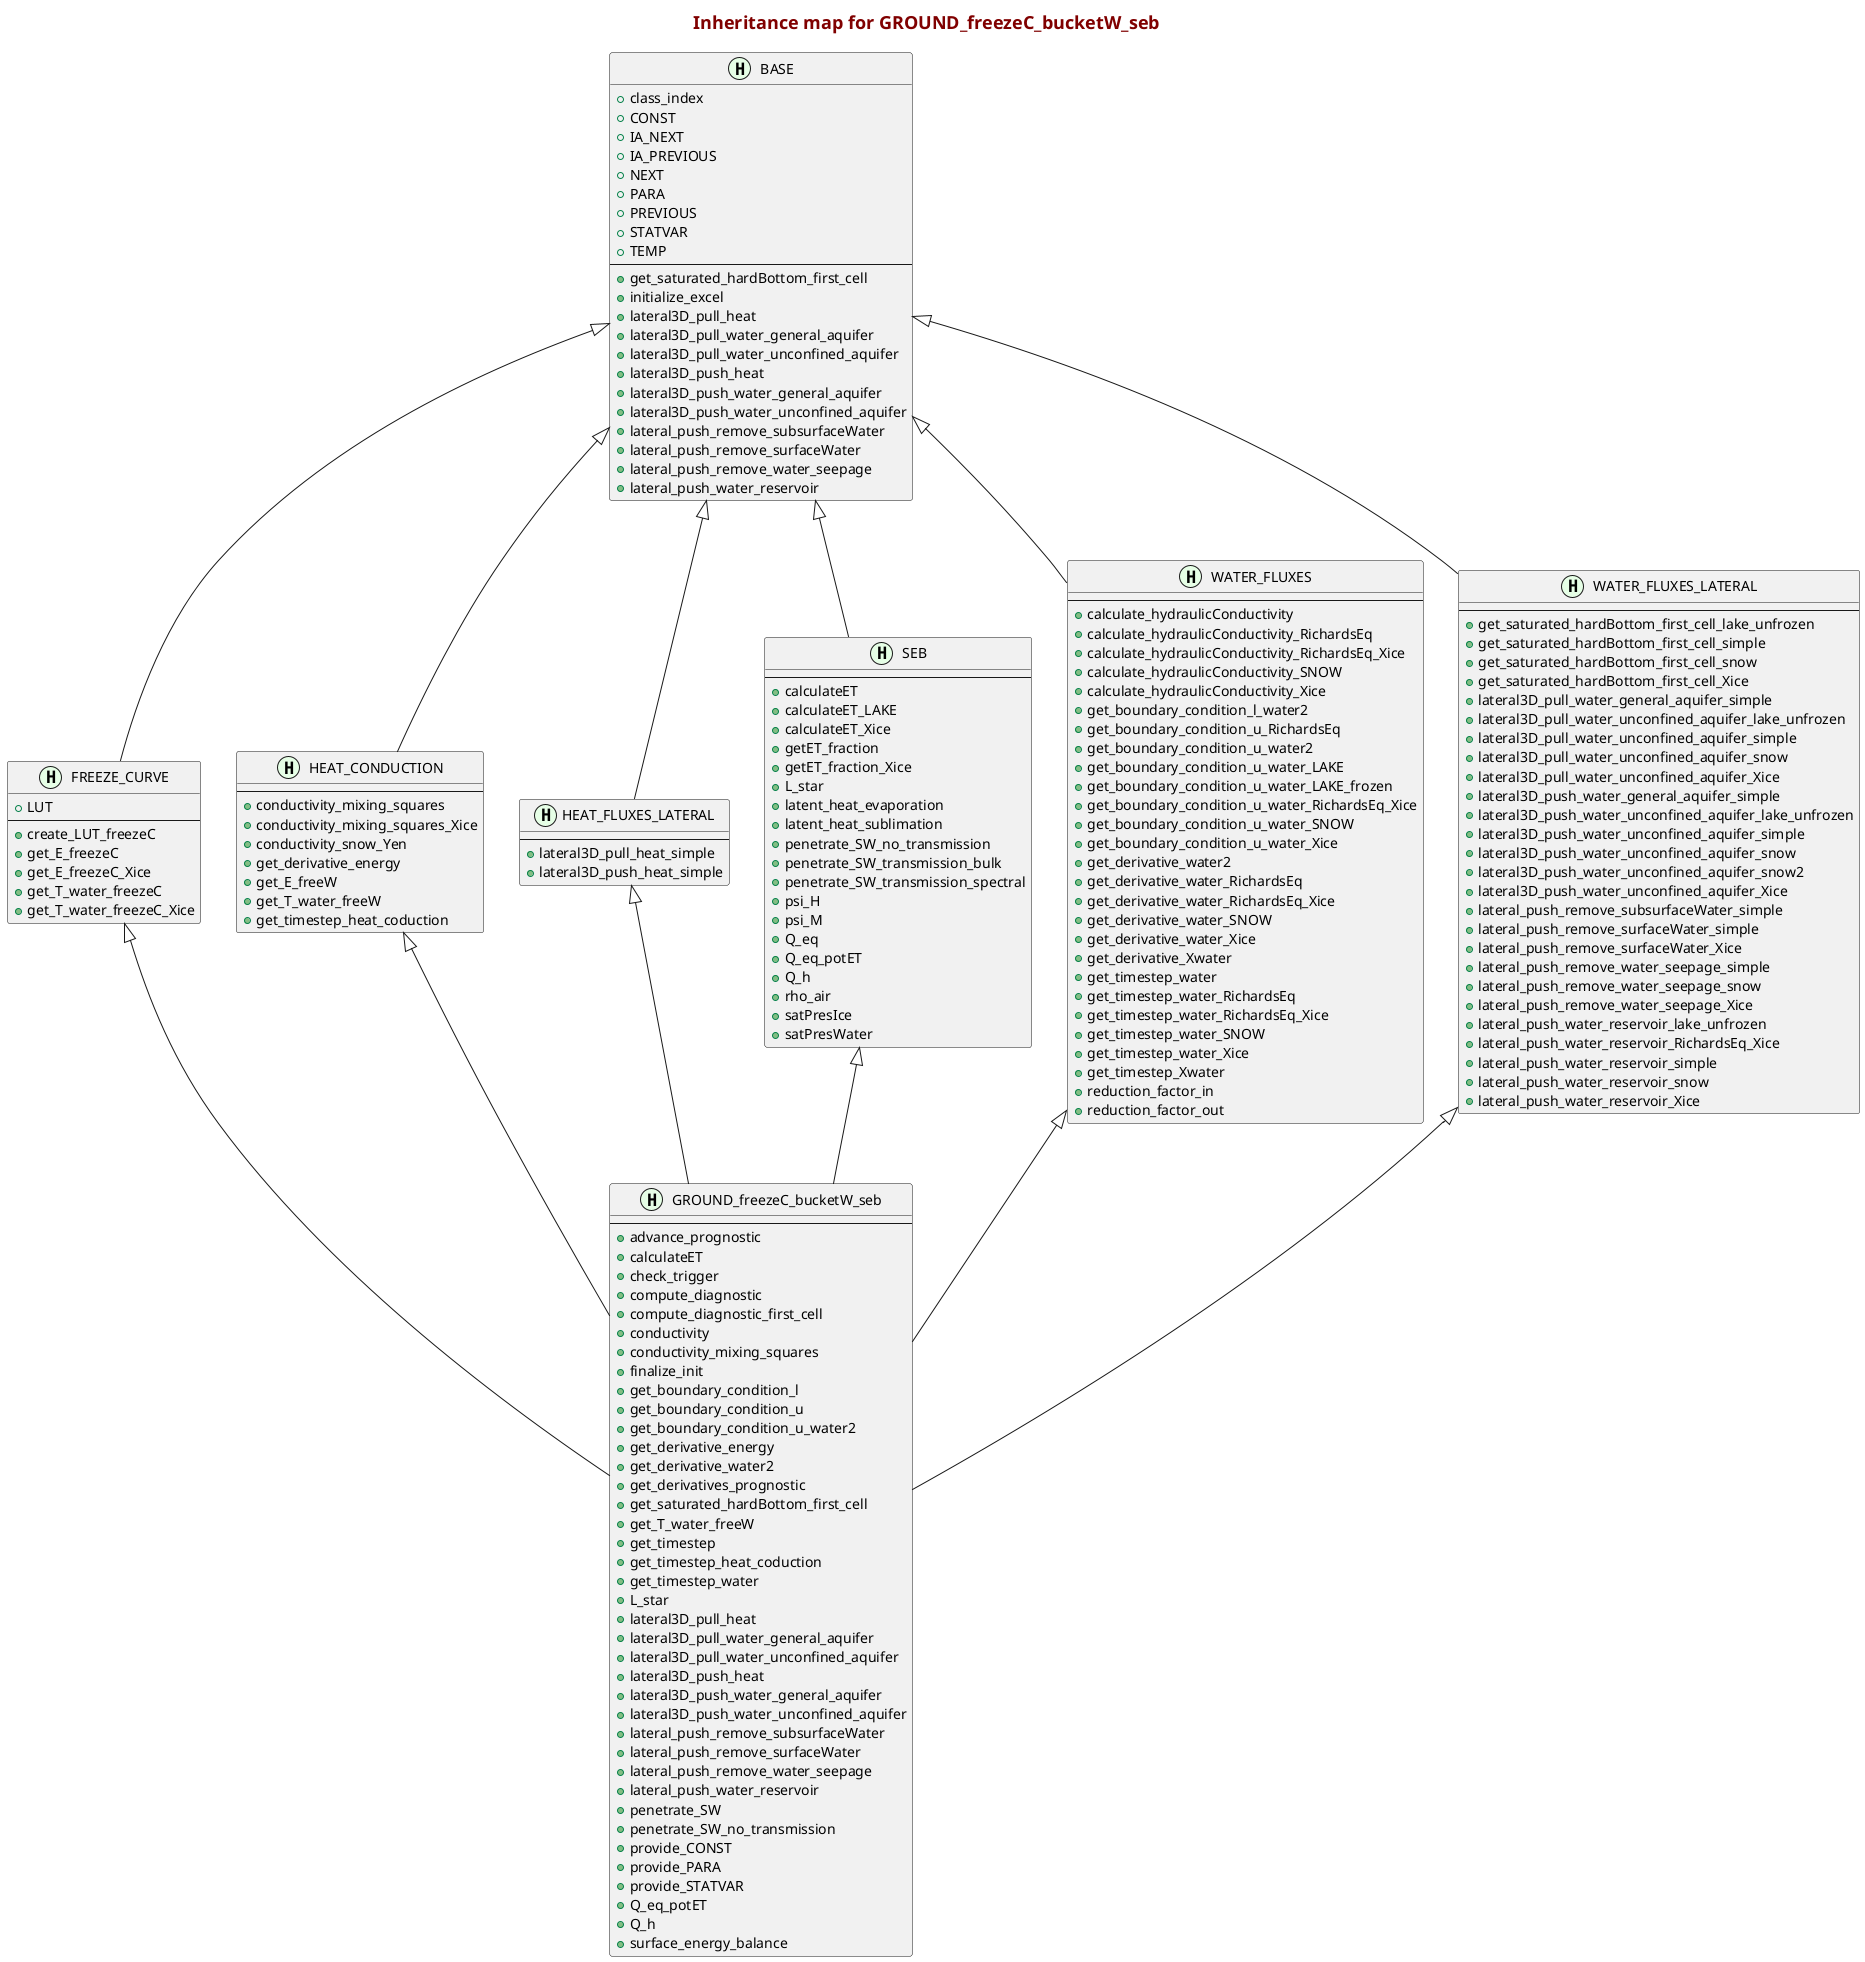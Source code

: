 @startuml
    skinparam {
    }
    title
        <font color=Maroon size=18>Inheritance map for GROUND_freezeC_bucketW_seb</font>
    end title
    class BASE <<(H,#E6FFE6)>> [[matlab:matlab.desktop.editor.openAndGoToLine('C:\thin\02_Code\Matlab\CryoGRID\202008_CryoGrid_NewOOP_GIT_CURRENT_THIN\modules\TIER_0_base\BASE.m',6);{No tooltip}]] {
        {field} + class_index [[[matlab:matlab.desktop.editor.openAndGoToLine('C:\thin\02_Code\Matlab\CryoGRID\202008_CryoGrid_NewOOP_GIT_CURRENT_THIN\modules\TIER_0_base\BASE.m',9);{No tooltip}]]]
        {field} + CONST [[[matlab:matlab.desktop.editor.openAndGoToLine('C:\thin\02_Code\Matlab\CryoGRID\202008_CryoGrid_NewOOP_GIT_CURRENT_THIN\modules\TIER_0_base\BASE.m',10);{No tooltip}]]]
        {field} + IA_NEXT [[[matlab:matlab.desktop.editor.openAndGoToLine('C:\thin\02_Code\Matlab\CryoGRID\202008_CryoGrid_NewOOP_GIT_CURRENT_THIN\modules\TIER_0_base\BASE.m',17);{No tooltip}]]]
        {field} + IA_PREVIOUS [[[matlab:matlab.desktop.editor.openAndGoToLine('C:\thin\02_Code\Matlab\CryoGRID\202008_CryoGrid_NewOOP_GIT_CURRENT_THIN\modules\TIER_0_base\BASE.m',16);{No tooltip}]]]
        {field} + NEXT [[[matlab:matlab.desktop.editor.openAndGoToLine('C:\thin\02_Code\Matlab\CryoGRID\202008_CryoGrid_NewOOP_GIT_CURRENT_THIN\modules\TIER_0_base\BASE.m',15);{No tooltip}]]]
        {field} + PARA [[[matlab:matlab.desktop.editor.openAndGoToLine('C:\thin\02_Code\Matlab\CryoGRID\202008_CryoGrid_NewOOP_GIT_CURRENT_THIN\modules\TIER_0_base\BASE.m',11);{No tooltip}]]]
        {field} + PREVIOUS [[[matlab:matlab.desktop.editor.openAndGoToLine('C:\thin\02_Code\Matlab\CryoGRID\202008_CryoGrid_NewOOP_GIT_CURRENT_THIN\modules\TIER_0_base\BASE.m',14);{No tooltip}]]]
        {field} + STATVAR [[[matlab:matlab.desktop.editor.openAndGoToLine('C:\thin\02_Code\Matlab\CryoGRID\202008_CryoGrid_NewOOP_GIT_CURRENT_THIN\modules\TIER_0_base\BASE.m',12);{No tooltip}]]]
        {field} + TEMP [[[matlab:matlab.desktop.editor.openAndGoToLine('C:\thin\02_Code\Matlab\CryoGRID\202008_CryoGrid_NewOOP_GIT_CURRENT_THIN\modules\TIER_0_base\BASE.m',13);{No tooltip}]]]
        ---
        {method} + get_saturated_hardBottom_first_cell  [[[matlab:matlab.desktop.editor.openAndGoToFunction('C:\thin\02_Code\Matlab\CryoGRID\202008_CryoGrid_NewOOP_GIT_CURRENT_THIN\modules\TIER_0_base\BASE.m','get_saturated_hardBottom_first_cell');{No tooltip}]]]
        {method} + initialize_excel  [[[matlab:matlab.desktop.editor.openAndGoToFunction('C:\thin\02_Code\Matlab\CryoGRID\202008_CryoGrid_NewOOP_GIT_CURRENT_THIN\modules\TIER_0_base\BASE.m','initialize_excel');{No tooltip}]]]
        {method} + lateral3D_pull_heat  [[[matlab:matlab.desktop.editor.openAndGoToFunction('C:\thin\02_Code\Matlab\CryoGRID\202008_CryoGrid_NewOOP_GIT_CURRENT_THIN\modules\TIER_0_base\BASE.m','lateral3D_pull_heat');{No tooltip}]]]
        {method} + lateral3D_pull_water_general_aquifer  [[[matlab:matlab.desktop.editor.openAndGoToFunction('C:\thin\02_Code\Matlab\CryoGRID\202008_CryoGrid_NewOOP_GIT_CURRENT_THIN\modules\TIER_0_base\BASE.m','lateral3D_pull_water_general_aquifer');{No tooltip}]]]
        {method} + lateral3D_pull_water_unconfined_aquifer  [[[matlab:matlab.desktop.editor.openAndGoToFunction('C:\thin\02_Code\Matlab\CryoGRID\202008_CryoGrid_NewOOP_GIT_CURRENT_THIN\modules\TIER_0_base\BASE.m','lateral3D_pull_water_unconfined_aquifer');{No tooltip}]]]
        {method} + lateral3D_push_heat  [[[matlab:matlab.desktop.editor.openAndGoToFunction('C:\thin\02_Code\Matlab\CryoGRID\202008_CryoGrid_NewOOP_GIT_CURRENT_THIN\modules\TIER_0_base\BASE.m','lateral3D_push_heat');{No tooltip}]]]
        {method} + lateral3D_push_water_general_aquifer  [[[matlab:matlab.desktop.editor.openAndGoToFunction('C:\thin\02_Code\Matlab\CryoGRID\202008_CryoGrid_NewOOP_GIT_CURRENT_THIN\modules\TIER_0_base\BASE.m','lateral3D_push_water_general_aquifer');{No tooltip}]]]
        {method} + lateral3D_push_water_unconfined_aquifer  [[[matlab:matlab.desktop.editor.openAndGoToFunction('C:\thin\02_Code\Matlab\CryoGRID\202008_CryoGrid_NewOOP_GIT_CURRENT_THIN\modules\TIER_0_base\BASE.m','lateral3D_push_water_unconfined_aquifer');{No tooltip}]]]
        {method} + lateral_push_remove_subsurfaceWater  [[[matlab:matlab.desktop.editor.openAndGoToFunction('C:\thin\02_Code\Matlab\CryoGRID\202008_CryoGrid_NewOOP_GIT_CURRENT_THIN\modules\TIER_0_base\BASE.m','lateral_push_remove_subsurfaceWater');{No tooltip}]]]
        {method} + lateral_push_remove_surfaceWater  [[[matlab:matlab.desktop.editor.openAndGoToFunction('C:\thin\02_Code\Matlab\CryoGRID\202008_CryoGrid_NewOOP_GIT_CURRENT_THIN\modules\TIER_0_base\BASE.m','lateral_push_remove_surfaceWater');{No tooltip}]]]
        {method} + lateral_push_remove_water_seepage  [[[matlab:matlab.desktop.editor.openAndGoToFunction('C:\thin\02_Code\Matlab\CryoGRID\202008_CryoGrid_NewOOP_GIT_CURRENT_THIN\modules\TIER_0_base\BASE.m','lateral_push_remove_water_seepage');{No tooltip}]]]
        {method} + lateral_push_water_reservoir  [[[matlab:matlab.desktop.editor.openAndGoToFunction('C:\thin\02_Code\Matlab\CryoGRID\202008_CryoGrid_NewOOP_GIT_CURRENT_THIN\modules\TIER_0_base\BASE.m','lateral_push_water_reservoir');{No tooltip}]]]
    }
    class FREEZE_CURVE <<(H,#E6FFE6)>> [[matlab:matlab.desktop.editor.openAndGoToLine('C:\thin\02_Code\Matlab\CryoGRID\202008_CryoGrid_NewOOP_GIT_CURRENT_THIN\modules\TIER_1_processes\FREEZE_CURVE.m',8);{No tooltip}]] {
        {field} + LUT [[[matlab:matlab.desktop.editor.openAndGoToLine('C:\thin\02_Code\Matlab\CryoGRID\202008_CryoGrid_NewOOP_GIT_CURRENT_THIN\modules\TIER_1_processes\FREEZE_CURVE.m',12);{No tooltip}]]]
        ---
        {method} + create_LUT_freezeC  [[[matlab:matlab.desktop.editor.openAndGoToFunction('C:\thin\02_Code\Matlab\CryoGRID\202008_CryoGrid_NewOOP_GIT_CURRENT_THIN\modules\TIER_1_processes\FREEZE_CURVE.m','create_LUT_freezeC');{No tooltip}]]]
        {method} + get_E_freezeC  [[[matlab:matlab.desktop.editor.openAndGoToFunction('C:\thin\02_Code\Matlab\CryoGRID\202008_CryoGrid_NewOOP_GIT_CURRENT_THIN\modules\TIER_1_processes\FREEZE_CURVE.m','get_E_freezeC');{No tooltip}]]]
        {method} + get_E_freezeC_Xice  [[[matlab:matlab.desktop.editor.openAndGoToFunction('C:\thin\02_Code\Matlab\CryoGRID\202008_CryoGrid_NewOOP_GIT_CURRENT_THIN\modules\TIER_1_processes\FREEZE_CURVE.m','get_E_freezeC_Xice');{No tooltip}]]]
        {method} + get_T_water_freezeC  [[[matlab:matlab.desktop.editor.openAndGoToFunction('C:\thin\02_Code\Matlab\CryoGRID\202008_CryoGrid_NewOOP_GIT_CURRENT_THIN\modules\TIER_1_processes\FREEZE_CURVE.m','get_T_water_freezeC');{No tooltip}]]]
        {method} + get_T_water_freezeC_Xice  [[[matlab:matlab.desktop.editor.openAndGoToFunction('C:\thin\02_Code\Matlab\CryoGRID\202008_CryoGrid_NewOOP_GIT_CURRENT_THIN\modules\TIER_1_processes\FREEZE_CURVE.m','get_T_water_freezeC_Xice');{No tooltip}]]]
    }
    class GROUND_freezeC_bucketW_seb <<(H,#E6FFE6)>> [[matlab:matlab.desktop.editor.openAndGoToLine('C:\thin\02_Code\Matlab\CryoGRID\202008_CryoGrid_NewOOP_GIT_CURRENT_THIN\modules\TIER_2_full_classes\GROUND_freezeC_bucketW_seb.m',8);{No tooltip}]] {
        ---
        {method} + advance_prognostic  [[[matlab:matlab.desktop.editor.openAndGoToFunction('C:\thin\02_Code\Matlab\CryoGRID\202008_CryoGrid_NewOOP_GIT_CURRENT_THIN\modules\TIER_2_full_classes\GROUND_freezeC_bucketW_seb.m','advance_prognostic');{No tooltip}]]]
        {method} + calculateET  [[[matlab:matlab.desktop.editor.openAndGoToFunction('C:\thin\02_Code\Matlab\CryoGRID\202008_CryoGrid_NewOOP_GIT_CURRENT_THIN\modules\TIER_2_full_classes\GROUND_freezeC_bucketW_seb.m','calculateET');{No tooltip}]]]
        {method} + check_trigger  [[[matlab:matlab.desktop.editor.openAndGoToFunction('C:\thin\02_Code\Matlab\CryoGRID\202008_CryoGrid_NewOOP_GIT_CURRENT_THIN\modules\TIER_2_full_classes\GROUND_freezeC_bucketW_seb.m','check_trigger');{do nothing}]]]
        {method} + compute_diagnostic  [[[matlab:matlab.desktop.editor.openAndGoToFunction('C:\thin\02_Code\Matlab\CryoGRID\202008_CryoGrid_NewOOP_GIT_CURRENT_THIN\modules\TIER_2_full_classes\GROUND_freezeC_bucketW_seb.m','compute_diagnostic');{No tooltip}]]]
        {method} + compute_diagnostic_first_cell  [[[matlab:matlab.desktop.editor.openAndGoToFunction('C:\thin\02_Code\Matlab\CryoGRID\202008_CryoGrid_NewOOP_GIT_CURRENT_THIN\modules\TIER_2_full_classes\GROUND_freezeC_bucketW_seb.m','compute_diagnostic_first_cell');{No tooltip}]]]
        {method} + conductivity  [[[matlab:matlab.desktop.editor.openAndGoToFunction('C:\thin\02_Code\Matlab\CryoGRID\202008_CryoGrid_NewOOP_GIT_CURRENT_THIN\modules\TIER_2_full_classes\GROUND_freezeC_bucketW_seb.m','conductivity');{No tooltip}]]]
        {method} + conductivity_mixing_squares  [[[matlab:matlab.desktop.editor.openAndGoToFunction('C:\thin\02_Code\Matlab\CryoGRID\202008_CryoGrid_NewOOP_GIT_CURRENT_THIN\modules\TIER_2_full_classes\GROUND_freezeC_bucketW_seb.m','conductivity_mixing_squares');{No tooltip}]]]
        {method} + finalize_init  [[[matlab:matlab.desktop.editor.openAndGoToFunction('C:\thin\02_Code\Matlab\CryoGRID\202008_CryoGrid_NewOOP_GIT_CURRENT_THIN\modules\TIER_2_full_classes\GROUND_freezeC_bucketW_seb.m','finalize_init');{No tooltip}]]]
        {method} + get_boundary_condition_l  [[[matlab:matlab.desktop.editor.openAndGoToFunction('C:\thin\02_Code\Matlab\CryoGRID\202008_CryoGrid_NewOOP_GIT_CURRENT_THIN\modules\TIER_2_full_classes\GROUND_freezeC_bucketW_seb.m','get_boundary_condition_l');{No tooltip}]]]
        {method} + get_boundary_condition_u  [[[matlab:matlab.desktop.editor.openAndGoToFunction('C:\thin\02_Code\Matlab\CryoGRID\202008_CryoGrid_NewOOP_GIT_CURRENT_THIN\modules\TIER_2_full_classes\GROUND_freezeC_bucketW_seb.m','get_boundary_condition_u');{No tooltip}]]]
        {method} + get_boundary_condition_u_water2  [[[matlab:matlab.desktop.editor.openAndGoToFunction('C:\thin\02_Code\Matlab\CryoGRID\202008_CryoGrid_NewOOP_GIT_CURRENT_THIN\modules\TIER_2_full_classes\GROUND_freezeC_bucketW_seb.m','get_boundary_condition_u_water2');{No tooltip}]]]
        {method} + get_derivative_energy  [[[matlab:matlab.desktop.editor.openAndGoToFunction('C:\thin\02_Code\Matlab\CryoGRID\202008_CryoGrid_NewOOP_GIT_CURRENT_THIN\modules\TIER_2_full_classes\GROUND_freezeC_bucketW_seb.m','get_derivative_energy');{No tooltip}]]]
        {method} + get_derivative_water2  [[[matlab:matlab.desktop.editor.openAndGoToFunction('C:\thin\02_Code\Matlab\CryoGRID\202008_CryoGrid_NewOOP_GIT_CURRENT_THIN\modules\TIER_2_full_classes\GROUND_freezeC_bucketW_seb.m','get_derivative_water2');{No tooltip}]]]
        {method} + get_derivatives_prognostic  [[[matlab:matlab.desktop.editor.openAndGoToFunction('C:\thin\02_Code\Matlab\CryoGRID\202008_CryoGrid_NewOOP_GIT_CURRENT_THIN\modules\TIER_2_full_classes\GROUND_freezeC_bucketW_seb.m','get_derivatives_prognostic');{No tooltip}]]]
        {method} + get_saturated_hardBottom_first_cell  [[[matlab:matlab.desktop.editor.openAndGoToFunction('C:\thin\02_Code\Matlab\CryoGRID\202008_CryoGrid_NewOOP_GIT_CURRENT_THIN\modules\TIER_2_full_classes\GROUND_freezeC_bucketW_seb.m','get_saturated_hardBottom_first_cell');{No tooltip}]]]
        {method} + get_T_water_freeW  [[[matlab:matlab.desktop.editor.openAndGoToFunction('C:\thin\02_Code\Matlab\CryoGRID\202008_CryoGrid_NewOOP_GIT_CURRENT_THIN\modules\TIER_2_full_classes\GROUND_freezeC_bucketW_seb.m','get_T_water_freeW');{No tooltip}]]]
        {method} + get_timestep  [[[matlab:matlab.desktop.editor.openAndGoToFunction('C:\thin\02_Code\Matlab\CryoGRID\202008_CryoGrid_NewOOP_GIT_CURRENT_THIN\modules\TIER_2_full_classes\GROUND_freezeC_bucketW_seb.m','get_timestep');{No tooltip}]]]
        {method} + get_timestep_heat_coduction  [[[matlab:matlab.desktop.editor.openAndGoToFunction('C:\thin\02_Code\Matlab\CryoGRID\202008_CryoGrid_NewOOP_GIT_CURRENT_THIN\modules\TIER_2_full_classes\GROUND_freezeC_bucketW_seb.m','get_timestep_heat_coduction');{No tooltip}]]]
        {method} + get_timestep_water  [[[matlab:matlab.desktop.editor.openAndGoToFunction('C:\thin\02_Code\Matlab\CryoGRID\202008_CryoGrid_NewOOP_GIT_CURRENT_THIN\modules\TIER_2_full_classes\GROUND_freezeC_bucketW_seb.m','get_timestep_water');{No tooltip}]]]
        {method} + L_star  [[[matlab:matlab.desktop.editor.openAndGoToFunction('C:\thin\02_Code\Matlab\CryoGRID\202008_CryoGrid_NewOOP_GIT_CURRENT_THIN\modules\TIER_2_full_classes\GROUND_freezeC_bucketW_seb.m','L_star');{No tooltip}]]]
        {method} + lateral3D_pull_heat  [[[matlab:matlab.desktop.editor.openAndGoToFunction('C:\thin\02_Code\Matlab\CryoGRID\202008_CryoGrid_NewOOP_GIT_CURRENT_THIN\modules\TIER_2_full_classes\GROUND_freezeC_bucketW_seb.m','lateral3D_pull_heat');{No tooltip}]]]
        {method} + lateral3D_pull_water_general_aquifer  [[[matlab:matlab.desktop.editor.openAndGoToFunction('C:\thin\02_Code\Matlab\CryoGRID\202008_CryoGrid_NewOOP_GIT_CURRENT_THIN\modules\TIER_2_full_classes\GROUND_freezeC_bucketW_seb.m','lateral3D_pull_water_general_aquifer');{No tooltip}]]]
        {method} + lateral3D_pull_water_unconfined_aquifer  [[[matlab:matlab.desktop.editor.openAndGoToFunction('C:\thin\02_Code\Matlab\CryoGRID\202008_CryoGrid_NewOOP_GIT_CURRENT_THIN\modules\TIER_2_full_classes\GROUND_freezeC_bucketW_seb.m','lateral3D_pull_water_unconfined_aquifer');{No tooltip}]]]
        {method} + lateral3D_push_heat  [[[matlab:matlab.desktop.editor.openAndGoToFunction('C:\thin\02_Code\Matlab\CryoGRID\202008_CryoGrid_NewOOP_GIT_CURRENT_THIN\modules\TIER_2_full_classes\GROUND_freezeC_bucketW_seb.m','lateral3D_push_heat');{No tooltip}]]]
        {method} + lateral3D_push_water_general_aquifer  [[[matlab:matlab.desktop.editor.openAndGoToFunction('C:\thin\02_Code\Matlab\CryoGRID\202008_CryoGrid_NewOOP_GIT_CURRENT_THIN\modules\TIER_2_full_classes\GROUND_freezeC_bucketW_seb.m','lateral3D_push_water_general_aquifer');{No tooltip}]]]
        {method} + lateral3D_push_water_unconfined_aquifer  [[[matlab:matlab.desktop.editor.openAndGoToFunction('C:\thin\02_Code\Matlab\CryoGRID\202008_CryoGrid_NewOOP_GIT_CURRENT_THIN\modules\TIER_2_full_classes\GROUND_freezeC_bucketW_seb.m','lateral3D_push_water_unconfined_aquifer');{No tooltip}]]]
        {method} + lateral_push_remove_subsurfaceWater  [[[matlab:matlab.desktop.editor.openAndGoToFunction('C:\thin\02_Code\Matlab\CryoGRID\202008_CryoGrid_NewOOP_GIT_CURRENT_THIN\modules\TIER_2_full_classes\GROUND_freezeC_bucketW_seb.m','lateral_push_remove_subsurfaceWater');{No tooltip}]]]
        {method} + lateral_push_remove_surfaceWater  [[[matlab:matlab.desktop.editor.openAndGoToFunction('C:\thin\02_Code\Matlab\CryoGRID\202008_CryoGrid_NewOOP_GIT_CURRENT_THIN\modules\TIER_2_full_classes\GROUND_freezeC_bucketW_seb.m','lateral_push_remove_surfaceWater');{No tooltip}]]]
        {method} + lateral_push_remove_water_seepage  [[[matlab:matlab.desktop.editor.openAndGoToFunction('C:\thin\02_Code\Matlab\CryoGRID\202008_CryoGrid_NewOOP_GIT_CURRENT_THIN\modules\TIER_2_full_classes\GROUND_freezeC_bucketW_seb.m','lateral_push_remove_water_seepage');{No tooltip}]]]
        {method} + lateral_push_water_reservoir  [[[matlab:matlab.desktop.editor.openAndGoToFunction('C:\thin\02_Code\Matlab\CryoGRID\202008_CryoGrid_NewOOP_GIT_CURRENT_THIN\modules\TIER_2_full_classes\GROUND_freezeC_bucketW_seb.m','lateral_push_water_reservoir');{No tooltip}]]]
        {method} + penetrate_SW  [[[matlab:matlab.desktop.editor.openAndGoToFunction('C:\thin\02_Code\Matlab\CryoGRID\202008_CryoGrid_NewOOP_GIT_CURRENT_THIN\modules\TIER_2_full_classes\GROUND_freezeC_bucketW_seb.m','penetrate_SW');{No tooltip}]]]
        {method} + penetrate_SW_no_transmission  [[[matlab:matlab.desktop.editor.openAndGoToFunction('C:\thin\02_Code\Matlab\CryoGRID\202008_CryoGrid_NewOOP_GIT_CURRENT_THIN\modules\TIER_2_full_classes\GROUND_freezeC_bucketW_seb.m','penetrate_SW_no_transmission');{No tooltip}]]]
        {method} + provide_CONST  [[[matlab:matlab.desktop.editor.openAndGoToFunction('C:\thin\02_Code\Matlab\CryoGRID\202008_CryoGrid_NewOOP_GIT_CURRENT_THIN\modules\TIER_2_full_classes\GROUND_freezeC_bucketW_seb.m','provide_CONST');{No tooltip}]]]
        {method} + provide_PARA  [[[matlab:matlab.desktop.editor.openAndGoToFunction('C:\thin\02_Code\Matlab\CryoGRID\202008_CryoGrid_NewOOP_GIT_CURRENT_THIN\modules\TIER_2_full_classes\GROUND_freezeC_bucketW_seb.m','provide_PARA');{No tooltip}]]]
        {method} + provide_STATVAR  [[[matlab:matlab.desktop.editor.openAndGoToFunction('C:\thin\02_Code\Matlab\CryoGRID\202008_CryoGrid_NewOOP_GIT_CURRENT_THIN\modules\TIER_2_full_classes\GROUND_freezeC_bucketW_seb.m','provide_STATVAR');{No tooltip}]]]
        {method} + Q_eq_potET  [[[matlab:matlab.desktop.editor.openAndGoToFunction('C:\thin\02_Code\Matlab\CryoGRID\202008_CryoGrid_NewOOP_GIT_CURRENT_THIN\modules\TIER_2_full_classes\GROUND_freezeC_bucketW_seb.m','Q_eq_potET');{No tooltip}]]]
        {method} + Q_h  [[[matlab:matlab.desktop.editor.openAndGoToFunction('C:\thin\02_Code\Matlab\CryoGRID\202008_CryoGrid_NewOOP_GIT_CURRENT_THIN\modules\TIER_2_full_classes\GROUND_freezeC_bucketW_seb.m','Q_h');{No tooltip}]]]
        {method} + surface_energy_balance  [[[matlab:matlab.desktop.editor.openAndGoToFunction('C:\thin\02_Code\Matlab\CryoGRID\202008_CryoGrid_NewOOP_GIT_CURRENT_THIN\modules\TIER_2_full_classes\GROUND_freezeC_bucketW_seb.m','surface_energy_balance');{No tooltip}]]]
    }
    class HEAT_CONDUCTION <<(H,#E6FFE6)>> [[matlab:matlab.desktop.editor.openAndGoToLine('C:\thin\02_Code\Matlab\CryoGRID\202008_CryoGrid_NewOOP_GIT_CURRENT_THIN\modules\TIER_1_processes\HEAT_CONDUCTION.m',8);{No tooltip}]] {
        ---
        {method} + conductivity_mixing_squares  [[[matlab:matlab.desktop.editor.openAndGoToFunction('C:\thin\02_Code\Matlab\CryoGRID\202008_CryoGrid_NewOOP_GIT_CURRENT_THIN\modules\TIER_1_processes\HEAT_CONDUCTION.m','conductivity_mixing_squares');{No tooltip}]]]
        {method} + conductivity_mixing_squares_Xice  [[[matlab:matlab.desktop.editor.openAndGoToFunction('C:\thin\02_Code\Matlab\CryoGRID\202008_CryoGrid_NewOOP_GIT_CURRENT_THIN\modules\TIER_1_processes\HEAT_CONDUCTION.m','conductivity_mixing_squares_Xice');{No tooltip}]]]
        {method} + conductivity_snow_Yen  [[[matlab:matlab.desktop.editor.openAndGoToFunction('C:\thin\02_Code\Matlab\CryoGRID\202008_CryoGrid_NewOOP_GIT_CURRENT_THIN\modules\TIER_1_processes\HEAT_CONDUCTION.m','conductivity_snow_Yen');{No tooltip}]]]
        {method} + get_derivative_energy  [[[matlab:matlab.desktop.editor.openAndGoToFunction('C:\thin\02_Code\Matlab\CryoGRID\202008_CryoGrid_NewOOP_GIT_CURRENT_THIN\modules\TIER_1_processes\HEAT_CONDUCTION.m','get_derivative_energy');{No tooltip}]]]
        {method} + get_E_freeW  [[[matlab:matlab.desktop.editor.openAndGoToFunction('C:\thin\02_Code\Matlab\CryoGRID\202008_CryoGrid_NewOOP_GIT_CURRENT_THIN\modules\TIER_1_processes\HEAT_CONDUCTION.m','get_E_freeW');{No tooltip}]]]
        {method} + get_T_water_freeW  [[[matlab:matlab.desktop.editor.openAndGoToFunction('C:\thin\02_Code\Matlab\CryoGRID\202008_CryoGrid_NewOOP_GIT_CURRENT_THIN\modules\TIER_1_processes\HEAT_CONDUCTION.m','get_T_water_freeW');{No tooltip}]]]
        {method} + get_timestep_heat_coduction  [[[matlab:matlab.desktop.editor.openAndGoToFunction('C:\thin\02_Code\Matlab\CryoGRID\202008_CryoGrid_NewOOP_GIT_CURRENT_THIN\modules\TIER_1_processes\HEAT_CONDUCTION.m','get_timestep_heat_coduction');{No tooltip}]]]
    }
    class HEAT_FLUXES_LATERAL <<(H,#E6FFE6)>> [[matlab:matlab.desktop.editor.openAndGoToLine('C:\thin\02_Code\Matlab\CryoGRID\202008_CryoGrid_NewOOP_GIT_CURRENT_THIN\modules\TIER_1_processes\HEAT_FLUXES_LATERAL.m',8);{No tooltip}]] {
        ---
        {method} + lateral3D_pull_heat_simple  [[[matlab:matlab.desktop.editor.openAndGoToFunction('C:\thin\02_Code\Matlab\CryoGRID\202008_CryoGrid_NewOOP_GIT_CURRENT_THIN\modules\TIER_1_processes\HEAT_FLUXES_LATERAL.m','lateral3D_pull_heat_simple');{No tooltip}]]]
        {method} + lateral3D_push_heat_simple  [[[matlab:matlab.desktop.editor.openAndGoToFunction('C:\thin\02_Code\Matlab\CryoGRID\202008_CryoGrid_NewOOP_GIT_CURRENT_THIN\modules\TIER_1_processes\HEAT_FLUXES_LATERAL.m','lateral3D_push_heat_simple');{No tooltip}]]]
    }
    class SEB <<(H,#E6FFE6)>> [[matlab:matlab.desktop.editor.openAndGoToLine('C:\thin\02_Code\Matlab\CryoGRID\202008_CryoGrid_NewOOP_GIT_CURRENT_THIN\modules\TIER_1_processes\SEB.m',8);{No tooltip}]] {
        ---
        {method} + calculateET  [[[matlab:matlab.desktop.editor.openAndGoToFunction('C:\thin\02_Code\Matlab\CryoGRID\202008_CryoGrid_NewOOP_GIT_CURRENT_THIN\modules\TIER_1_processes\SEB.m','calculateET');{No tooltip}]]]
        {method} + calculateET_LAKE  [[[matlab:matlab.desktop.editor.openAndGoToFunction('C:\thin\02_Code\Matlab\CryoGRID\202008_CryoGrid_NewOOP_GIT_CURRENT_THIN\modules\TIER_1_processes\SEB.m','calculateET_LAKE');{No tooltip}]]]
        {method} + calculateET_Xice  [[[matlab:matlab.desktop.editor.openAndGoToFunction('C:\thin\02_Code\Matlab\CryoGRID\202008_CryoGrid_NewOOP_GIT_CURRENT_THIN\modules\TIER_1_processes\SEB.m','calculateET_Xice');{No tooltip}]]]
        {method} + getET_fraction  [[[matlab:matlab.desktop.editor.openAndGoToFunction('C:\thin\02_Code\Matlab\CryoGRID\202008_CryoGrid_NewOOP_GIT_CURRENT_THIN\modules\TIER_1_processes\SEB.m','getET_fraction');{waterC = seb.STATVAR.waterIce ./ seb.STATVAR.layerThick ./ max(1e-20, seb.STATVAR.area); %area can get zero if the area of SNOW CHILD is 100%}]]]
        {method} + getET_fraction_Xice  [[[matlab:matlab.desktop.editor.openAndGoToFunction('C:\thin\02_Code\Matlab\CryoGRID\202008_CryoGrid_NewOOP_GIT_CURRENT_THIN\modules\TIER_1_processes\SEB.m','getET_fraction_Xice');{No tooltip}]]]
        {method} + L_star  [[[matlab:matlab.desktop.editor.openAndGoToFunction('C:\thin\02_Code\Matlab\CryoGRID\202008_CryoGrid_NewOOP_GIT_CURRENT_THIN\modules\TIER_1_processes\SEB.m','L_star');{No tooltip}]]]
        {method} + latent_heat_evaporation  [[[matlab:matlab.desktop.editor.openAndGoToFunction('C:\thin\02_Code\Matlab\CryoGRID\202008_CryoGrid_NewOOP_GIT_CURRENT_THIN\modules\TIER_1_processes\SEB.m','latent_heat_evaporation');{No tooltip}]]]
        {method} + latent_heat_sublimation  [[[matlab:matlab.desktop.editor.openAndGoToFunction('C:\thin\02_Code\Matlab\CryoGRID\202008_CryoGrid_NewOOP_GIT_CURRENT_THIN\modules\TIER_1_processes\SEB.m','latent_heat_sublimation');{No tooltip}]]]
        {method} + penetrate_SW_no_transmission  [[[matlab:matlab.desktop.editor.openAndGoToFunction('C:\thin\02_Code\Matlab\CryoGRID\202008_CryoGrid_NewOOP_GIT_CURRENT_THIN\modules\TIER_1_processes\SEB.m','penetrate_SW_no_transmission');{No tooltip}]]]
        {method} + penetrate_SW_transmission_bulk  [[[matlab:matlab.desktop.editor.openAndGoToFunction('C:\thin\02_Code\Matlab\CryoGRID\202008_CryoGrid_NewOOP_GIT_CURRENT_THIN\modules\TIER_1_processes\SEB.m','penetrate_SW_transmission_bulk');{S_up and S_down can in principle be spectrally resolved when provided as}]]]
        {method} + penetrate_SW_transmission_spectral  [[[matlab:matlab.desktop.editor.openAndGoToFunction('C:\thin\02_Code\Matlab\CryoGRID\202008_CryoGrid_NewOOP_GIT_CURRENT_THIN\modules\TIER_1_processes\SEB.m','penetrate_SW_transmission_spectral');{S_up and S_down are spectrally resolved when provided as}]]]
        {method} + psi_H  [[[matlab:matlab.desktop.editor.openAndGoToFunction('C:\thin\02_Code\Matlab\CryoGRID\202008_CryoGrid_NewOOP_GIT_CURRENT_THIN\modules\TIER_1_processes\SEB.m','psi_H');{No tooltip}]]]
        {method} + psi_M  [[[matlab:matlab.desktop.editor.openAndGoToFunction('C:\thin\02_Code\Matlab\CryoGRID\202008_CryoGrid_NewOOP_GIT_CURRENT_THIN\modules\TIER_1_processes\SEB.m','psi_M');{No tooltip}]]]
        {method} + Q_eq  [[[matlab:matlab.desktop.editor.openAndGoToFunction('C:\thin\02_Code\Matlab\CryoGRID\202008_CryoGrid_NewOOP_GIT_CURRENT_THIN\modules\TIER_1_processes\SEB.m','Q_eq');{No tooltip}]]]
        {method} + Q_eq_potET  [[[matlab:matlab.desktop.editor.openAndGoToFunction('C:\thin\02_Code\Matlab\CryoGRID\202008_CryoGrid_NewOOP_GIT_CURRENT_THIN\modules\TIER_1_processes\SEB.m','Q_eq_potET');{No tooltip}]]]
        {method} + Q_h  [[[matlab:matlab.desktop.editor.openAndGoToFunction('C:\thin\02_Code\Matlab\CryoGRID\202008_CryoGrid_NewOOP_GIT_CURRENT_THIN\modules\TIER_1_processes\SEB.m','Q_h');{No tooltip}]]]
        {method} + rho_air  [[[matlab:matlab.desktop.editor.openAndGoToFunction('C:\thin\02_Code\Matlab\CryoGRID\202008_CryoGrid_NewOOP_GIT_CURRENT_THIN\modules\TIER_1_processes\SEB.m','rho_air');{No tooltip}]]]
        {method} + satPresIce  [[[matlab:matlab.desktop.editor.openAndGoToFunction('C:\thin\02_Code\Matlab\CryoGRID\202008_CryoGrid_NewOOP_GIT_CURRENT_THIN\modules\TIER_1_processes\SEB.m','satPresIce');{No tooltip}]]]
        {method} + satPresWater  [[[matlab:matlab.desktop.editor.openAndGoToFunction('C:\thin\02_Code\Matlab\CryoGRID\202008_CryoGrid_NewOOP_GIT_CURRENT_THIN\modules\TIER_1_processes\SEB.m','satPresWater');{No tooltip}]]]
    }
    class WATER_FLUXES <<(H,#E6FFE6)>> [[matlab:matlab.desktop.editor.openAndGoToLine('C:\thin\02_Code\Matlab\CryoGRID\202008_CryoGrid_NewOOP_GIT_CURRENT_THIN\modules\TIER_1_processes\WATER_FLUXES.m',6);{No tooltip}]] {
        ---
        {method} + calculate_hydraulicConductivity  [[[matlab:matlab.desktop.editor.openAndGoToFunction('C:\thin\02_Code\Matlab\CryoGRID\202008_CryoGrid_NewOOP_GIT_CURRENT_THIN\modules\TIER_1_processes\WATER_FLUXES.m','calculate_hydraulicConductivity');{No tooltip}]]]
        {method} + calculate_hydraulicConductivity_RichardsEq  [[[matlab:matlab.desktop.editor.openAndGoToFunction('C:\thin\02_Code\Matlab\CryoGRID\202008_CryoGrid_NewOOP_GIT_CURRENT_THIN\modules\TIER_1_processes\WATER_FLUXES.m','calculate_hydraulicConductivity_RichardsEq');{No tooltip}]]]
        {method} + calculate_hydraulicConductivity_RichardsEq_Xice  [[[matlab:matlab.desktop.editor.openAndGoToFunction('C:\thin\02_Code\Matlab\CryoGRID\202008_CryoGrid_NewOOP_GIT_CURRENT_THIN\modules\TIER_1_processes\WATER_FLUXES.m','calculate_hydraulicConductivity_RichardsEq_Xice');{No tooltip}]]]
        {method} + calculate_hydraulicConductivity_SNOW  [[[matlab:matlab.desktop.editor.openAndGoToFunction('C:\thin\02_Code\Matlab\CryoGRID\202008_CryoGrid_NewOOP_GIT_CURRENT_THIN\modules\TIER_1_processes\WATER_FLUXES.m','calculate_hydraulicConductivity_SNOW');{No tooltip}]]]
        {method} + calculate_hydraulicConductivity_Xice  [[[matlab:matlab.desktop.editor.openAndGoToFunction('C:\thin\02_Code\Matlab\CryoGRID\202008_CryoGrid_NewOOP_GIT_CURRENT_THIN\modules\TIER_1_processes\WATER_FLUXES.m','calculate_hydraulicConductivity_Xice');{No tooltip}]]]
        {method} + get_boundary_condition_l_water2  [[[matlab:matlab.desktop.editor.openAndGoToFunction('C:\thin\02_Code\Matlab\CryoGRID\202008_CryoGrid_NewOOP_GIT_CURRENT_THIN\modules\TIER_1_processes\WATER_FLUXES.m','get_boundary_condition_l_water2');{No tooltip}]]]
        {method} + get_boundary_condition_u_RichardsEq  [[[matlab:matlab.desktop.editor.openAndGoToFunction('C:\thin\02_Code\Matlab\CryoGRID\202008_CryoGrid_NewOOP_GIT_CURRENT_THIN\modules\TIER_1_processes\WATER_FLUXES.m','get_boundary_condition_u_RichardsEq');{No tooltip}]]]
        {method} + get_boundary_condition_u_water2  [[[matlab:matlab.desktop.editor.openAndGoToFunction('C:\thin\02_Code\Matlab\CryoGRID\202008_CryoGrid_NewOOP_GIT_CURRENT_THIN\modules\TIER_1_processes\WATER_FLUXES.m','get_boundary_condition_u_water2');{No tooltip}]]]
        {method} + get_boundary_condition_u_water_LAKE  [[[matlab:matlab.desktop.editor.openAndGoToFunction('C:\thin\02_Code\Matlab\CryoGRID\202008_CryoGrid_NewOOP_GIT_CURRENT_THIN\modules\TIER_1_processes\WATER_FLUXES.m','get_boundary_condition_u_water_LAKE');{No tooltip}]]]
        {method} + get_boundary_condition_u_water_LAKE_frozen  [[[matlab:matlab.desktop.editor.openAndGoToFunction('C:\thin\02_Code\Matlab\CryoGRID\202008_CryoGrid_NewOOP_GIT_CURRENT_THIN\modules\TIER_1_processes\WATER_FLUXES.m','get_boundary_condition_u_water_LAKE_frozen');{No tooltip}]]]
        {method} + get_boundary_condition_u_water_RichardsEq_Xice  [[[matlab:matlab.desktop.editor.openAndGoToFunction('C:\thin\02_Code\Matlab\CryoGRID\202008_CryoGrid_NewOOP_GIT_CURRENT_THIN\modules\TIER_1_processes\WATER_FLUXES.m','get_boundary_condition_u_water_RichardsEq_Xice');{No tooltip}]]]
        {method} + get_boundary_condition_u_water_SNOW  [[[matlab:matlab.desktop.editor.openAndGoToFunction('C:\thin\02_Code\Matlab\CryoGRID\202008_CryoGrid_NewOOP_GIT_CURRENT_THIN\modules\TIER_1_processes\WATER_FLUXES.m','get_boundary_condition_u_water_SNOW');{No tooltip}]]]
        {method} + get_boundary_condition_u_water_Xice  [[[matlab:matlab.desktop.editor.openAndGoToFunction('C:\thin\02_Code\Matlab\CryoGRID\202008_CryoGrid_NewOOP_GIT_CURRENT_THIN\modules\TIER_1_processes\WATER_FLUXES.m','get_boundary_condition_u_water_Xice');{No tooltip}]]]
        {method} + get_derivative_water2  [[[matlab:matlab.desktop.editor.openAndGoToFunction('C:\thin\02_Code\Matlab\CryoGRID\202008_CryoGrid_NewOOP_GIT_CURRENT_THIN\modules\TIER_1_processes\WATER_FLUXES.m','get_derivative_water2');{No tooltip}]]]
        {method} + get_derivative_water_RichardsEq  [[[matlab:matlab.desktop.editor.openAndGoToFunction('C:\thin\02_Code\Matlab\CryoGRID\202008_CryoGrid_NewOOP_GIT_CURRENT_THIN\modules\TIER_1_processes\WATER_FLUXES.m','get_derivative_water_RichardsEq');{No tooltip}]]]
        {method} + get_derivative_water_RichardsEq_Xice  [[[matlab:matlab.desktop.editor.openAndGoToFunction('C:\thin\02_Code\Matlab\CryoGRID\202008_CryoGrid_NewOOP_GIT_CURRENT_THIN\modules\TIER_1_processes\WATER_FLUXES.m','get_derivative_water_RichardsEq_Xice');{No tooltip}]]]
        {method} + get_derivative_water_SNOW  [[[matlab:matlab.desktop.editor.openAndGoToFunction('C:\thin\02_Code\Matlab\CryoGRID\202008_CryoGrid_NewOOP_GIT_CURRENT_THIN\modules\TIER_1_processes\WATER_FLUXES.m','get_derivative_water_SNOW');{No tooltip}]]]
        {method} + get_derivative_water_Xice  [[[matlab:matlab.desktop.editor.openAndGoToFunction('C:\thin\02_Code\Matlab\CryoGRID\202008_CryoGrid_NewOOP_GIT_CURRENT_THIN\modules\TIER_1_processes\WATER_FLUXES.m','get_derivative_water_Xice');{No tooltip}]]]
        {method} + get_derivative_Xwater  [[[matlab:matlab.desktop.editor.openAndGoToFunction('C:\thin\02_Code\Matlab\CryoGRID\202008_CryoGrid_NewOOP_GIT_CURRENT_THIN\modules\TIER_1_processes\WATER_FLUXES.m','get_derivative_Xwater');{saturation = ground.STATVAR.Xwater ./ ground.STATVAR.area ./ (ground.PARA.hydraulicConductivity .* ground.PARA.dt_max);}]]]
        {method} + get_timestep_water  [[[matlab:matlab.desktop.editor.openAndGoToFunction('C:\thin\02_Code\Matlab\CryoGRID\202008_CryoGrid_NewOOP_GIT_CURRENT_THIN\modules\TIER_1_processes\WATER_FLUXES.m','get_timestep_water');{outflow + inflow}]]]
        {method} + get_timestep_water_RichardsEq  [[[matlab:matlab.desktop.editor.openAndGoToFunction('C:\thin\02_Code\Matlab\CryoGRID\202008_CryoGrid_NewOOP_GIT_CURRENT_THIN\modules\TIER_1_processes\WATER_FLUXES.m','get_timestep_water_RichardsEq');{no negative values and no overtopping}]]]
        {method} + get_timestep_water_RichardsEq_Xice  [[[matlab:matlab.desktop.editor.openAndGoToFunction('C:\thin\02_Code\Matlab\CryoGRID\202008_CryoGrid_NewOOP_GIT_CURRENT_THIN\modules\TIER_1_processes\WATER_FLUXES.m','get_timestep_water_RichardsEq_Xice');{no negative values and no overtopping}]]]
        {method} + get_timestep_water_SNOW  [[[matlab:matlab.desktop.editor.openAndGoToFunction('C:\thin\02_Code\Matlab\CryoGRID\202008_CryoGrid_NewOOP_GIT_CURRENT_THIN\modules\TIER_1_processes\WATER_FLUXES.m','get_timestep_water_SNOW');{outflow + inflow}]]]
        {method} + get_timestep_water_Xice  [[[matlab:matlab.desktop.editor.openAndGoToFunction('C:\thin\02_Code\Matlab\CryoGRID\202008_CryoGrid_NewOOP_GIT_CURRENT_THIN\modules\TIER_1_processes\WATER_FLUXES.m','get_timestep_water_Xice');{outflow + inflow}]]]
        {method} + get_timestep_Xwater  [[[matlab:matlab.desktop.editor.openAndGoToFunction('C:\thin\02_Code\Matlab\CryoGRID\202008_CryoGrid_NewOOP_GIT_CURRENT_THIN\modules\TIER_1_processes\WATER_FLUXES.m','get_timestep_Xwater');{only outflow}]]]
        {method} + reduction_factor_in  [[[matlab:matlab.desktop.editor.openAndGoToFunction('C:\thin\02_Code\Matlab\CryoGRID\202008_CryoGrid_NewOOP_GIT_CURRENT_THIN\modules\TIER_1_processes\WATER_FLUXES.m','reduction_factor_in');{No tooltip}]]]
        {method} + reduction_factor_out  [[[matlab:matlab.desktop.editor.openAndGoToFunction('C:\thin\02_Code\Matlab\CryoGRID\202008_CryoGrid_NewOOP_GIT_CURRENT_THIN\modules\TIER_1_processes\WATER_FLUXES.m','reduction_factor_out');{No tooltip}]]]
    }
    class WATER_FLUXES_LATERAL <<(H,#E6FFE6)>> [[matlab:matlab.desktop.editor.openAndGoToLine('C:\thin\02_Code\Matlab\CryoGRID\202008_CryoGrid_NewOOP_GIT_CURRENT_THIN\modules\TIER_1_processes\WATER_FLUXES_LATERAL.m',8);{No tooltip}]] {
        ---
        {method} + get_saturated_hardBottom_first_cell_lake_unfrozen  [[[matlab:matlab.desktop.editor.openAndGoToFunction('C:\thin\02_Code\Matlab\CryoGRID\202008_CryoGrid_NewOOP_GIT_CURRENT_THIN\modules\TIER_1_processes\WATER_FLUXES_LATERAL.m','get_saturated_hardBottom_first_cell_lake_unfrozen');{No tooltip}]]]
        {method} + get_saturated_hardBottom_first_cell_simple  [[[matlab:matlab.desktop.editor.openAndGoToFunction('C:\thin\02_Code\Matlab\CryoGRID\202008_CryoGrid_NewOOP_GIT_CURRENT_THIN\modules\TIER_1_processes\WATER_FLUXES_LATERAL.m','get_saturated_hardBottom_first_cell_simple');{No tooltip}]]]
        {method} + get_saturated_hardBottom_first_cell_snow  [[[matlab:matlab.desktop.editor.openAndGoToFunction('C:\thin\02_Code\Matlab\CryoGRID\202008_CryoGrid_NewOOP_GIT_CURRENT_THIN\modules\TIER_1_processes\WATER_FLUXES_LATERAL.m','get_saturated_hardBottom_first_cell_snow');{No tooltip}]]]
        {method} + get_saturated_hardBottom_first_cell_Xice  [[[matlab:matlab.desktop.editor.openAndGoToFunction('C:\thin\02_Code\Matlab\CryoGRID\202008_CryoGrid_NewOOP_GIT_CURRENT_THIN\modules\TIER_1_processes\WATER_FLUXES_LATERAL.m','get_saturated_hardBottom_first_cell_Xice');{No tooltip}]]]
        {method} + lateral3D_pull_water_general_aquifer_simple  [[[matlab:matlab.desktop.editor.openAndGoToFunction('C:\thin\02_Code\Matlab\CryoGRID\202008_CryoGrid_NewOOP_GIT_CURRENT_THIN\modules\TIER_1_processes\WATER_FLUXES_LATERAL.m','lateral3D_pull_water_general_aquifer_simple');{No tooltip}]]]
        {method} + lateral3D_pull_water_unconfined_aquifer_lake_unfrozen  [[[matlab:matlab.desktop.editor.openAndGoToFunction('C:\thin\02_Code\Matlab\CryoGRID\202008_CryoGrid_NewOOP_GIT_CURRENT_THIN\modules\TIER_1_processes\WATER_FLUXES_LATERAL.m','lateral3D_pull_water_unconfined_aquifer_lake_unfrozen');{No tooltip}]]]
        {method} + lateral3D_pull_water_unconfined_aquifer_simple  [[[matlab:matlab.desktop.editor.openAndGoToFunction('C:\thin\02_Code\Matlab\CryoGRID\202008_CryoGrid_NewOOP_GIT_CURRENT_THIN\modules\TIER_1_processes\WATER_FLUXES_LATERAL.m','lateral3D_pull_water_unconfined_aquifer_simple');{No tooltip}]]]
        {method} + lateral3D_pull_water_unconfined_aquifer_snow  [[[matlab:matlab.desktop.editor.openAndGoToFunction('C:\thin\02_Code\Matlab\CryoGRID\202008_CryoGrid_NewOOP_GIT_CURRENT_THIN\modules\TIER_1_processes\WATER_FLUXES_LATERAL.m','lateral3D_pull_water_unconfined_aquifer_snow');{No tooltip}]]]
        {method} + lateral3D_pull_water_unconfined_aquifer_Xice  [[[matlab:matlab.desktop.editor.openAndGoToFunction('C:\thin\02_Code\Matlab\CryoGRID\202008_CryoGrid_NewOOP_GIT_CURRENT_THIN\modules\TIER_1_processes\WATER_FLUXES_LATERAL.m','lateral3D_pull_water_unconfined_aquifer_Xice');{No tooltip}]]]
        {method} + lateral3D_push_water_general_aquifer_simple  [[[matlab:matlab.desktop.editor.openAndGoToFunction('C:\thin\02_Code\Matlab\CryoGRID\202008_CryoGrid_NewOOP_GIT_CURRENT_THIN\modules\TIER_1_processes\WATER_FLUXES_LATERAL.m','lateral3D_push_water_general_aquifer_simple');{move bottom up and allocate excess water to next cell}]]]
        {method} + lateral3D_push_water_unconfined_aquifer_lake_unfrozen  [[[matlab:matlab.desktop.editor.openAndGoToFunction('C:\thin\02_Code\Matlab\CryoGRID\202008_CryoGrid_NewOOP_GIT_CURRENT_THIN\modules\TIER_1_processes\WATER_FLUXES_LATERAL.m','lateral3D_push_water_unconfined_aquifer_lake_unfrozen');{move bottom up and allocate excess water to next cell}]]]
        {method} + lateral3D_push_water_unconfined_aquifer_simple  [[[matlab:matlab.desktop.editor.openAndGoToFunction('C:\thin\02_Code\Matlab\CryoGRID\202008_CryoGrid_NewOOP_GIT_CURRENT_THIN\modules\TIER_1_processes\WATER_FLUXES_LATERAL.m','lateral3D_push_water_unconfined_aquifer_simple');{move bottom up and allocate excess water to next cell}]]]
        {method} + lateral3D_push_water_unconfined_aquifer_snow  [[[matlab:matlab.desktop.editor.openAndGoToFunction('C:\thin\02_Code\Matlab\CryoGRID\202008_CryoGrid_NewOOP_GIT_CURRENT_THIN\modules\TIER_1_processes\WATER_FLUXES_LATERAL.m','lateral3D_push_water_unconfined_aquifer_snow');{move bottom up and allocate excess water to next cell}]]]
        {method} + lateral3D_push_water_unconfined_aquifer_snow2  [[[matlab:matlab.desktop.editor.openAndGoToFunction('C:\thin\02_Code\Matlab\CryoGRID\202008_CryoGrid_NewOOP_GIT_CURRENT_THIN\modules\TIER_1_processes\WATER_FLUXES_LATERAL.m','lateral3D_push_water_unconfined_aquifer_snow2');{move bottom up and allocate excess water to next cell}]]]
        {method} + lateral3D_push_water_unconfined_aquifer_Xice  [[[matlab:matlab.desktop.editor.openAndGoToFunction('C:\thin\02_Code\Matlab\CryoGRID\202008_CryoGrid_NewOOP_GIT_CURRENT_THIN\modules\TIER_1_processes\WATER_FLUXES_LATERAL.m','lateral3D_push_water_unconfined_aquifer_Xice');{move bottom up and allocate excess water to next cell}]]]
        {method} + lateral_push_remove_subsurfaceWater_simple  [[[matlab:matlab.desktop.editor.openAndGoToFunction('C:\thin\02_Code\Matlab\CryoGRID\202008_CryoGrid_NewOOP_GIT_CURRENT_THIN\modules\TIER_1_processes\WATER_FLUXES_LATERAL.m','lateral_push_remove_subsurfaceWater_simple');{No tooltip}]]]
        {method} + lateral_push_remove_surfaceWater_simple  [[[matlab:matlab.desktop.editor.openAndGoToFunction('C:\thin\02_Code\Matlab\CryoGRID\202008_CryoGrid_NewOOP_GIT_CURRENT_THIN\modules\TIER_1_processes\WATER_FLUXES_LATERAL.m','lateral_push_remove_surfaceWater_simple');{No tooltip}]]]
        {method} + lateral_push_remove_surfaceWater_Xice  [[[matlab:matlab.desktop.editor.openAndGoToFunction('C:\thin\02_Code\Matlab\CryoGRID\202008_CryoGrid_NewOOP_GIT_CURRENT_THIN\modules\TIER_1_processes\WATER_FLUXES_LATERAL.m','lateral_push_remove_surfaceWater_Xice');{No tooltip}]]]
        {method} + lateral_push_remove_water_seepage_simple  [[[matlab:matlab.desktop.editor.openAndGoToFunction('C:\thin\02_Code\Matlab\CryoGRID\202008_CryoGrid_NewOOP_GIT_CURRENT_THIN\modules\TIER_1_processes\WATER_FLUXES_LATERAL.m','lateral_push_remove_water_seepage_simple');{No tooltip}]]]
        {method} + lateral_push_remove_water_seepage_snow  [[[matlab:matlab.desktop.editor.openAndGoToFunction('C:\thin\02_Code\Matlab\CryoGRID\202008_CryoGrid_NewOOP_GIT_CURRENT_THIN\modules\TIER_1_processes\WATER_FLUXES_LATERAL.m','lateral_push_remove_water_seepage_snow');{No tooltip}]]]
        {method} + lateral_push_remove_water_seepage_Xice  [[[matlab:matlab.desktop.editor.openAndGoToFunction('C:\thin\02_Code\Matlab\CryoGRID\202008_CryoGrid_NewOOP_GIT_CURRENT_THIN\modules\TIER_1_processes\WATER_FLUXES_LATERAL.m','lateral_push_remove_water_seepage_Xice');{No tooltip}]]]
        {method} + lateral_push_water_reservoir_lake_unfrozen  [[[matlab:matlab.desktop.editor.openAndGoToFunction('C:\thin\02_Code\Matlab\CryoGRID\202008_CryoGrid_NewOOP_GIT_CURRENT_THIN\modules\TIER_1_processes\WATER_FLUXES_LATERAL.m','lateral_push_water_reservoir_lake_unfrozen');{water removed and added instantaneously}]]]
        {method} + lateral_push_water_reservoir_RichardsEq_Xice  [[[matlab:matlab.desktop.editor.openAndGoToFunction('C:\thin\02_Code\Matlab\CryoGRID\202008_CryoGrid_NewOOP_GIT_CURRENT_THIN\modules\TIER_1_processes\WATER_FLUXES_LATERAL.m','lateral_push_water_reservoir_RichardsEq_Xice');{No tooltip}]]]
        {method} + lateral_push_water_reservoir_simple  [[[matlab:matlab.desktop.editor.openAndGoToFunction('C:\thin\02_Code\Matlab\CryoGRID\202008_CryoGrid_NewOOP_GIT_CURRENT_THIN\modules\TIER_1_processes\WATER_FLUXES_LATERAL.m','lateral_push_water_reservoir_simple');{No tooltip}]]]
        {method} + lateral_push_water_reservoir_snow  [[[matlab:matlab.desktop.editor.openAndGoToFunction('C:\thin\02_Code\Matlab\CryoGRID\202008_CryoGrid_NewOOP_GIT_CURRENT_THIN\modules\TIER_1_processes\WATER_FLUXES_LATERAL.m','lateral_push_water_reservoir_snow');{No tooltip}]]]
        {method} + lateral_push_water_reservoir_Xice  [[[matlab:matlab.desktop.editor.openAndGoToFunction('C:\thin\02_Code\Matlab\CryoGRID\202008_CryoGrid_NewOOP_GIT_CURRENT_THIN\modules\TIER_1_processes\WATER_FLUXES_LATERAL.m','lateral_push_water_reservoir_Xice');{No tooltip}]]]
    }
    BASE <|-- FREEZE_CURVE
    SEB <|-- GROUND_freezeC_bucketW_seb
    HEAT_CONDUCTION <|-- GROUND_freezeC_bucketW_seb
    FREEZE_CURVE <|-- GROUND_freezeC_bucketW_seb
    WATER_FLUXES <|-- GROUND_freezeC_bucketW_seb
    HEAT_FLUXES_LATERAL <|-- GROUND_freezeC_bucketW_seb
    WATER_FLUXES_LATERAL <|-- GROUND_freezeC_bucketW_seb
    BASE <|-- HEAT_CONDUCTION
    BASE <|-- HEAT_FLUXES_LATERAL
    BASE <|-- SEB
    BASE <|-- WATER_FLUXES
    BASE <|-- WATER_FLUXES_LATERAL
@enduml
